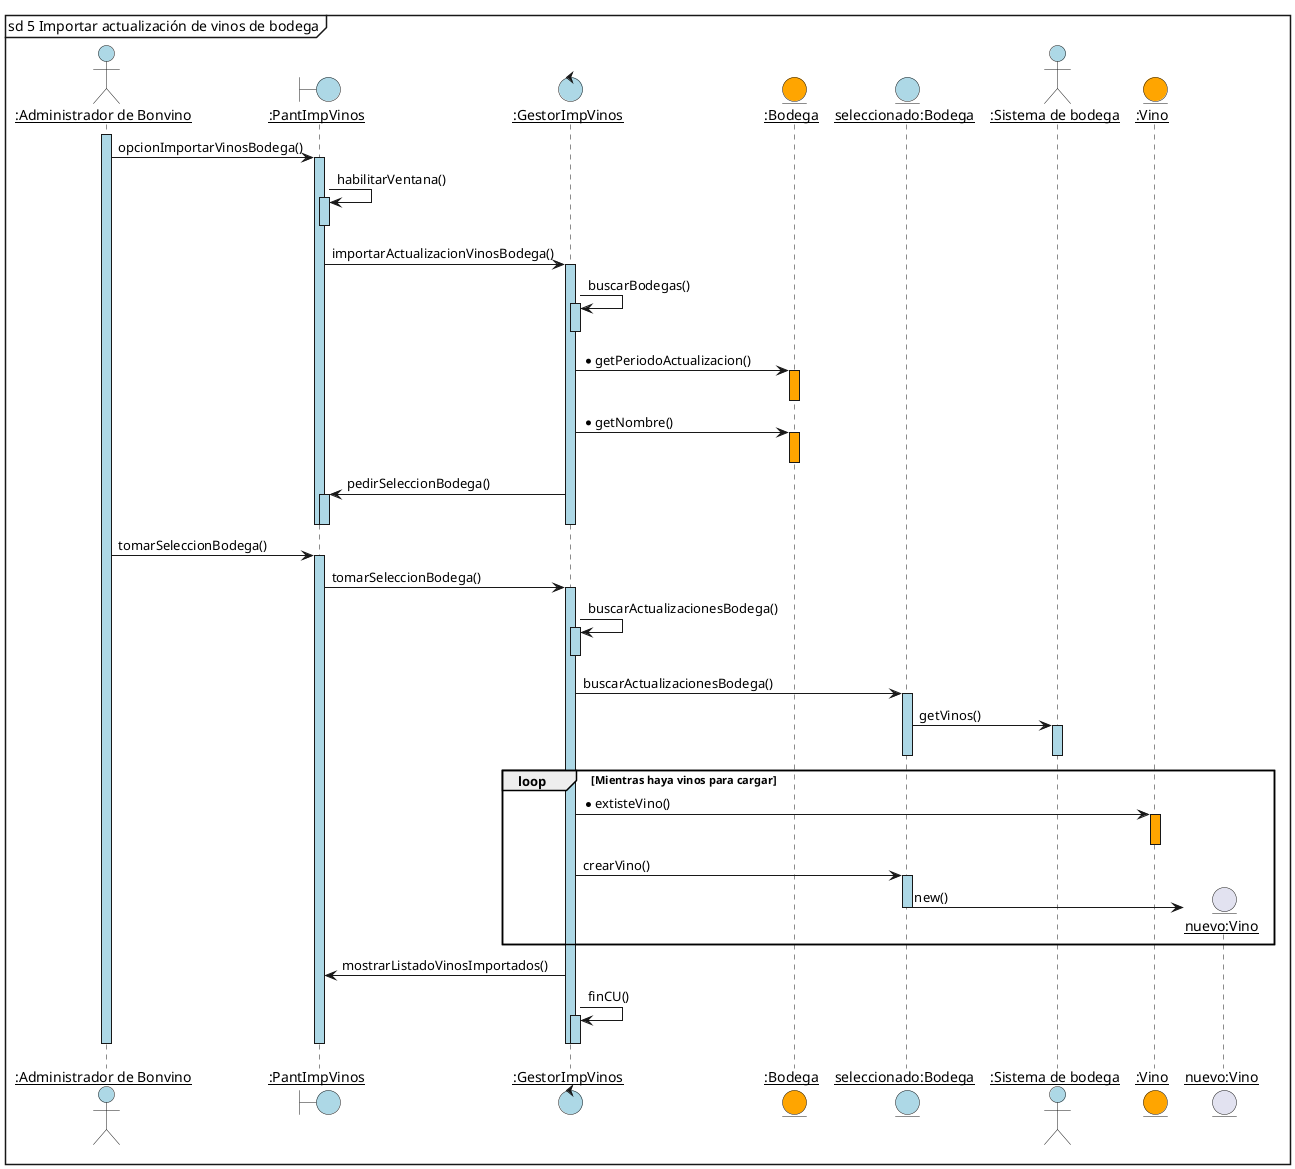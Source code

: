 @startuml principal
skinparam sequenceParticipant underline
mainframe sd 5 Importar actualización de vinos de bodega
    actor ":Administrador de Bonvino" as AB #LightBlue
    boundary ":PantImpVinos" as pantalla #LightBlue
    control ":GestorImpVinos" as controlador #LightBlue
    entity ":Bodega" as bodegas #Orange
    entity "seleccionado:Bodega" as bodega #LightBlue
    actor ":Sistema de bodega" as api #LightBlue
    entity ":Vino" as vinos #Orange

    activate AB #LightBlue

        AB -> pantalla ++ #LightBlue :  opcionImportarVinosBodega()

            pantalla -> pantalla ++ #LightBlue : habilitarVentana()

            deactivate pantalla 

            pantalla -> controlador ++ #LightBlue : importarActualizacionVinosBodega()


                controlador -> controlador ++ #LightBlue : buscarBodegas()

                deactivate controlador

                controlador -> bodegas ++ #Orange : *getPeriodoActualizacion()
                deactivate bodegas
                controlador -> bodegas ++ #Orange : *getNombre()
                deactivate bodegas

                controlador -> pantalla ++ #LightBlue : pedirSeleccionBodega()
                deactivate pantalla
            deactivate controlador
        deactivate pantalla
    
        AB -> pantalla ++ #LightBlue : tomarSeleccionBodega()
            pantalla -> controlador ++ #LightBlue : tomarSeleccionBodega()
                controlador -> controlador ++ #LightBlue : buscarActualizacionesBodega()
                deactivate controlador

                controlador -> bodega ++ #LightBlue : buscarActualizacionesBodega()
                    bodega -> api ++ #LightBlue : getVinos()
                    deactivate api
                deactivate bodega

                loop Mientras haya vinos para cargar
                    controlador -> vinos ++ #Orange : * extisteVino()
                    deactivate vinos

                    controlador -> bodega ++ #LightBlue : crearVino()
                        entity "nuevo:Vino" as nvino
                        bodega -> nvino ** : new()
                        
                    deactivate bodega
                end

                controlador -> pantalla : mostrarListadoVinosImportados()

                controlador -> controlador ++ #LightBlue : finCU()
                deactivate controlador                
            deactivate controlador
        deactivate pantalla
    deactivate AB
@enduml
